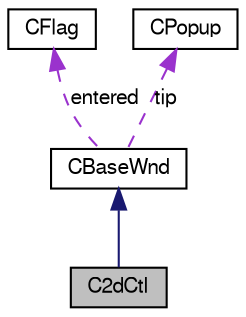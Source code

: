 digraph G
{
  edge [fontname="FreeSans",fontsize="10",labelfontname="FreeSans",labelfontsize="10"];
  node [fontname="FreeSans",fontsize="10",shape=record];
  Node1 [label="C2dCtl",height=0.2,width=0.4,color="black", fillcolor="grey75", style="filled" fontcolor="black"];
  Node2 -> Node1 [dir=back,color="midnightblue",fontsize="10",style="solid",fontname="FreeSans"];
  Node2 [label="CBaseWnd",height=0.2,width=0.4,color="black", fillcolor="white", style="filled",URL="$class_c_base_wnd.html"];
  Node3 -> Node2 [dir=back,color="darkorchid3",fontsize="10",style="dashed",label="entered",fontname="FreeSans"];
  Node3 [label="CFlag",height=0.2,width=0.4,color="black", fillcolor="white", style="filled",URL="$class_c_flag.html"];
  Node4 -> Node2 [dir=back,color="darkorchid3",fontsize="10",style="dashed",label="tip",fontname="FreeSans"];
  Node4 [label="CPopup",height=0.2,width=0.4,color="black", fillcolor="white", style="filled",URL="$class_c_popup.html"];
}
